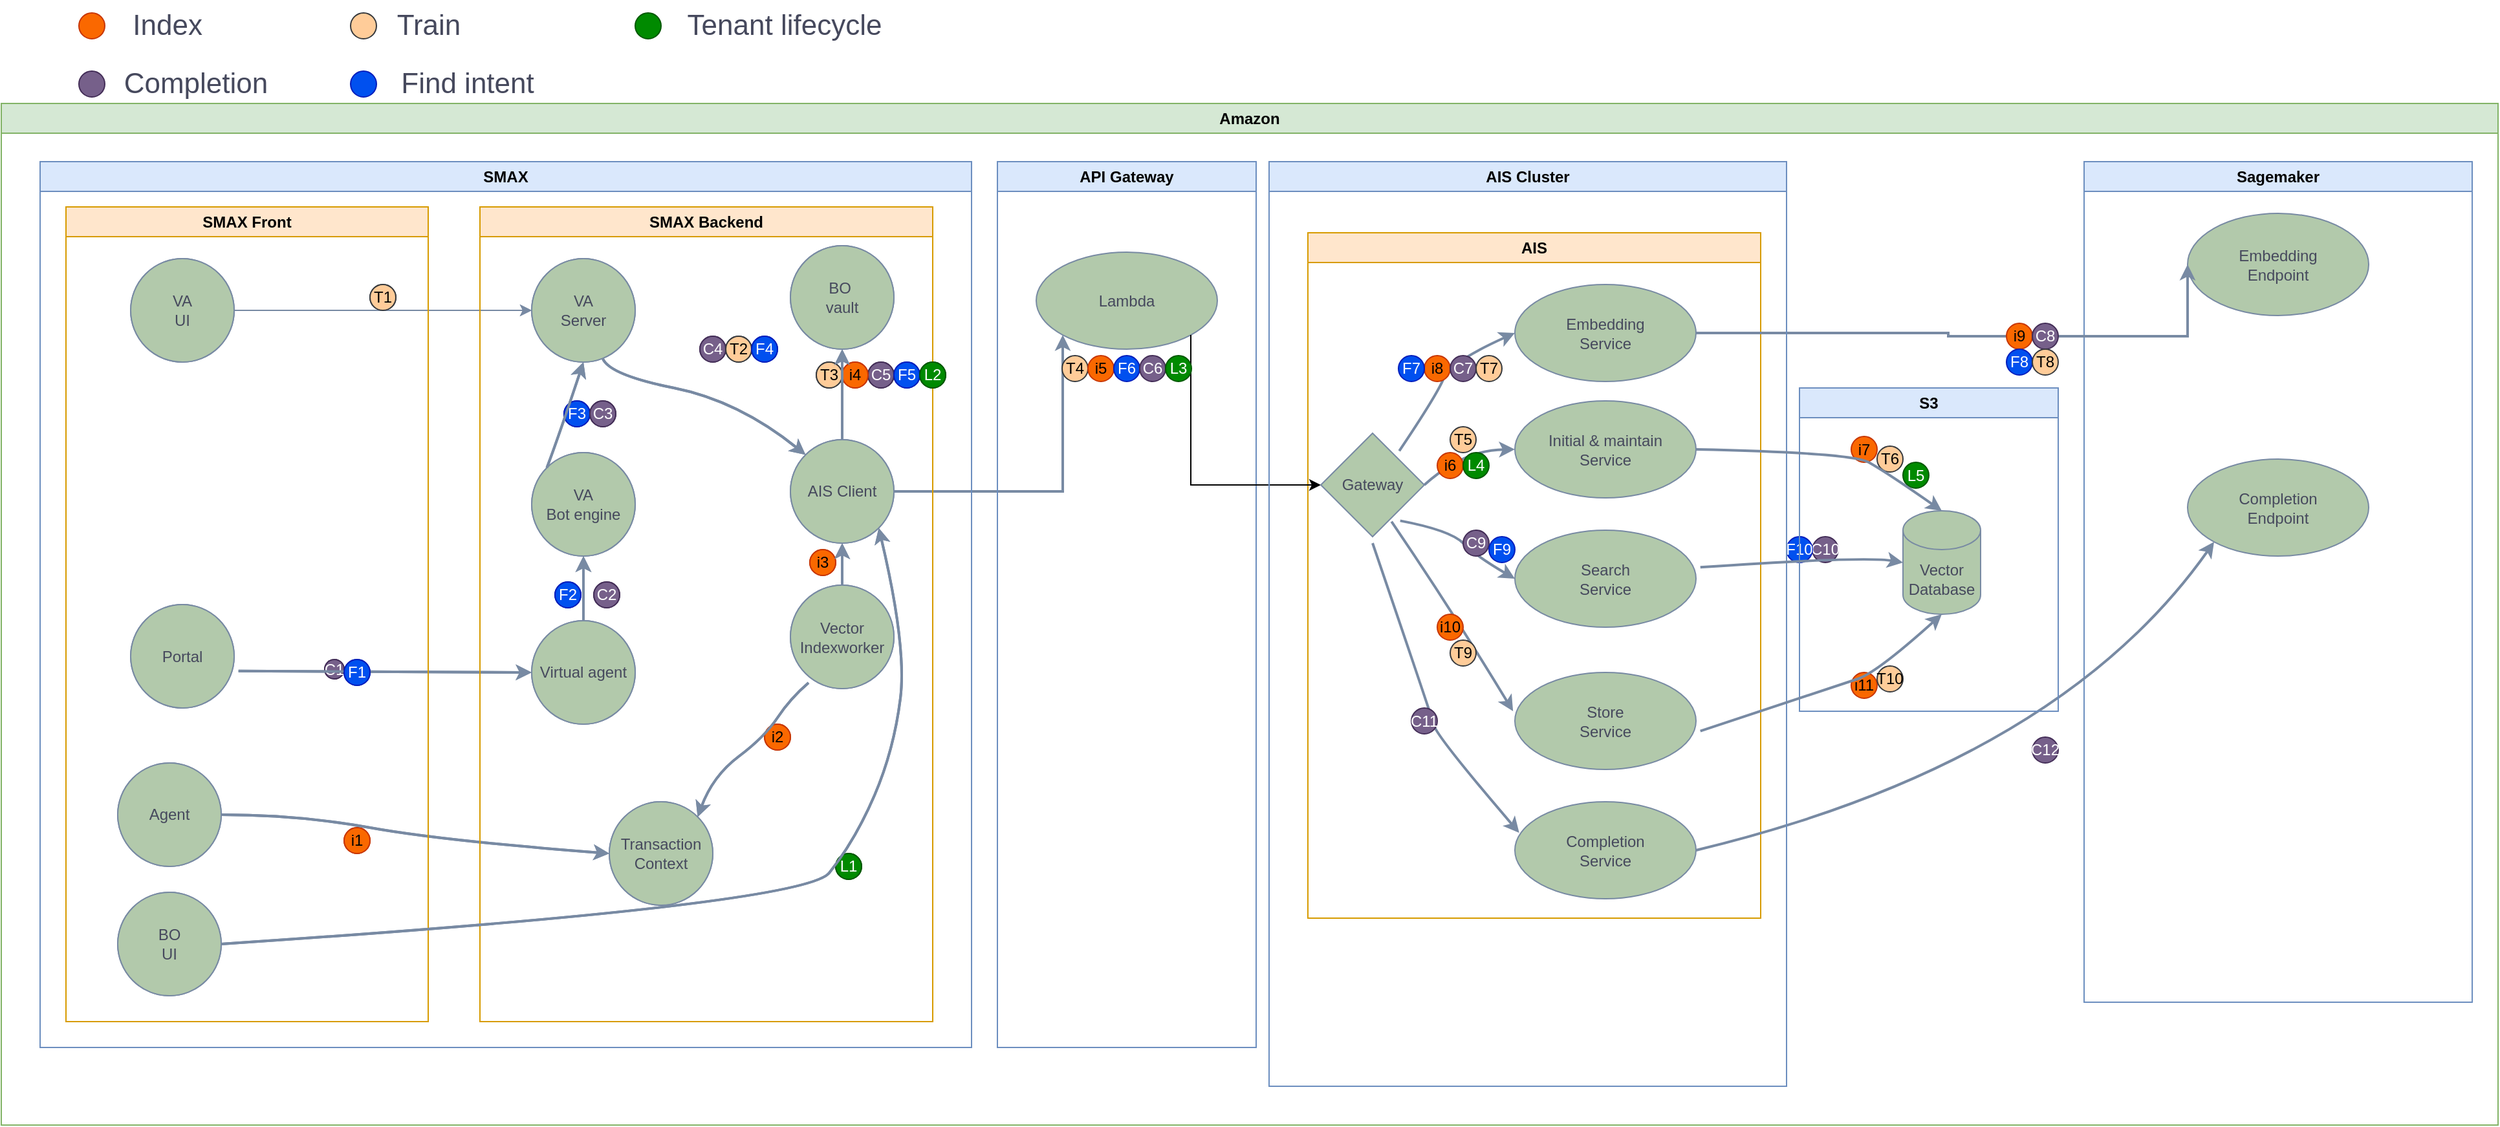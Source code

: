 <mxfile version="21.3.7" type="github">
  <diagram name="Page-1" id="TXENT2qwDDpO7z4WNbog">
    <mxGraphModel dx="2074" dy="1156" grid="1" gridSize="10" guides="1" tooltips="1" connect="1" arrows="1" fold="1" page="1" pageScale="1" pageWidth="850" pageHeight="1100" math="0" shadow="0">
      <root>
        <mxCell id="0" />
        <mxCell id="1" parent="0" />
        <mxCell id="C2ofrioWJH9qEL8GQ5yr-42" style="edgeStyle=orthogonalEdgeStyle;rounded=0;orthogonalLoop=1;jettySize=auto;html=1;exitX=1;exitY=0.5;exitDx=0;exitDy=0;strokeWidth=2;entryX=0;entryY=1;entryDx=0;entryDy=0;fillColor=#B2C9AB;strokeColor=#788AA3;labelBackgroundColor=none;fontColor=default;" parent="1" source="C2ofrioWJH9qEL8GQ5yr-20" target="4rHWwF1OL5Ue9DLAmv2L-2" edge="1">
          <mxGeometry relative="1" as="geometry">
            <mxPoint x="1000" y="430" as="targetPoint" />
          </mxGeometry>
        </mxCell>
        <mxCell id="C2ofrioWJH9qEL8GQ5yr-29" value="AIS" style="swimlane;whiteSpace=wrap;html=1;labelBackgroundColor=none;fillColor=#ffe6cc;strokeColor=#d79b00;" parent="1" vertex="1">
          <mxGeometry x="1040" y="200" width="350" height="530" as="geometry" />
        </mxCell>
        <mxCell id="C2ofrioWJH9qEL8GQ5yr-41" value="Vector&lt;br&gt;Database" style="shape=cylinder3;whiteSpace=wrap;html=1;boundedLbl=1;backgroundOutline=1;size=15;labelBackgroundColor=none;fillColor=#B2C9AB;strokeColor=#788AA3;fontColor=#46495D;" parent="C2ofrioWJH9qEL8GQ5yr-29" vertex="1">
          <mxGeometry x="460" y="215" width="60" height="80" as="geometry" />
        </mxCell>
        <mxCell id="C2ofrioWJH9qEL8GQ5yr-86" value="i7" style="ellipse;whiteSpace=wrap;html=1;aspect=fixed;fillColor=#fa6800;fontColor=#000000;strokeColor=#C73500;labelBackgroundColor=none;" parent="C2ofrioWJH9qEL8GQ5yr-29" vertex="1">
          <mxGeometry x="420" y="157.5" width="20" height="20" as="geometry" />
        </mxCell>
        <mxCell id="C2ofrioWJH9qEL8GQ5yr-85" value="C10" style="ellipse;whiteSpace=wrap;html=1;aspect=fixed;fillColor=#76608a;fontColor=#ffffff;strokeColor=#432D57;labelBackgroundColor=none;" parent="C2ofrioWJH9qEL8GQ5yr-29" vertex="1">
          <mxGeometry x="390" y="235" width="20" height="20" as="geometry" />
        </mxCell>
        <mxCell id="C2ofrioWJH9qEL8GQ5yr-84" value="i11" style="ellipse;whiteSpace=wrap;html=1;aspect=fixed;fillColor=#fa6800;fontColor=#000000;strokeColor=#C73500;labelBackgroundColor=none;" parent="C2ofrioWJH9qEL8GQ5yr-29" vertex="1">
          <mxGeometry x="420" y="340" width="20" height="20" as="geometry" />
        </mxCell>
        <mxCell id="C2ofrioWJH9qEL8GQ5yr-197" value="F10" style="ellipse;whiteSpace=wrap;html=1;aspect=fixed;labelBackgroundColor=none;fillColor=#0050ef;strokeColor=#001DBC;fontColor=#ffffff;" parent="C2ofrioWJH9qEL8GQ5yr-29" vertex="1">
          <mxGeometry x="370" y="235" width="20" height="20" as="geometry" />
        </mxCell>
        <mxCell id="C2ofrioWJH9qEL8GQ5yr-156" value="T6" style="ellipse;whiteSpace=wrap;html=1;aspect=fixed;labelBackgroundColor=none;fillColor=#ffcc99;strokeColor=#36393d;" parent="C2ofrioWJH9qEL8GQ5yr-29" vertex="1">
          <mxGeometry x="440" y="165" width="20" height="20" as="geometry" />
        </mxCell>
        <mxCell id="C2ofrioWJH9qEL8GQ5yr-202" value="T10" style="ellipse;whiteSpace=wrap;html=1;aspect=fixed;labelBackgroundColor=none;fillColor=#ffcc99;strokeColor=#36393d;" parent="C2ofrioWJH9qEL8GQ5yr-29" vertex="1">
          <mxGeometry x="440" y="335" width="20" height="20" as="geometry" />
        </mxCell>
        <mxCell id="C2ofrioWJH9qEL8GQ5yr-246" value="L5" style="ellipse;whiteSpace=wrap;html=1;aspect=fixed;labelBackgroundColor=none;fillColor=#008a00;strokeColor=#005700;fontColor=#ffffff;" parent="C2ofrioWJH9qEL8GQ5yr-29" vertex="1">
          <mxGeometry x="460" y="177.5" width="20" height="20" as="geometry" />
        </mxCell>
        <mxCell id="C2ofrioWJH9qEL8GQ5yr-30" value="SMAX" style="swimlane;whiteSpace=wrap;html=1;labelBackgroundColor=none;fillColor=#B2C9AB;strokeColor=#788AA3;fontColor=#46495D;" parent="1" vertex="1">
          <mxGeometry x="60" y="145" width="720" height="685" as="geometry" />
        </mxCell>
        <mxCell id="C2ofrioWJH9qEL8GQ5yr-113" value="i1" style="ellipse;whiteSpace=wrap;html=1;aspect=fixed;fillColor=#fa6800;fontColor=#000000;strokeColor=#C73500;labelBackgroundColor=none;" parent="C2ofrioWJH9qEL8GQ5yr-30" vertex="1">
          <mxGeometry x="235" y="515" width="20" height="20" as="geometry" />
        </mxCell>
        <mxCell id="C2ofrioWJH9qEL8GQ5yr-108" value="C1" style="ellipse;whiteSpace=wrap;html=1;aspect=fixed;fillColor=#76608a;fontColor=#ffffff;strokeColor=#432D57;labelBackgroundColor=none;" parent="C2ofrioWJH9qEL8GQ5yr-30" vertex="1">
          <mxGeometry x="220" y="385" width="15" height="15" as="geometry" />
        </mxCell>
        <mxCell id="C2ofrioWJH9qEL8GQ5yr-104" value="C4" style="ellipse;whiteSpace=wrap;html=1;aspect=fixed;labelBackgroundColor=none;fillColor=#76608a;strokeColor=#432D57;fontColor=#ffffff;" parent="C2ofrioWJH9qEL8GQ5yr-30" vertex="1">
          <mxGeometry x="510" y="135" width="20" height="20" as="geometry" />
        </mxCell>
        <mxCell id="C2ofrioWJH9qEL8GQ5yr-136" value="C2" style="ellipse;whiteSpace=wrap;html=1;aspect=fixed;labelBackgroundColor=none;fillColor=#76608a;strokeColor=#432D57;fontColor=#ffffff;" parent="C2ofrioWJH9qEL8GQ5yr-30" vertex="1">
          <mxGeometry x="428" y="325" width="20" height="20" as="geometry" />
        </mxCell>
        <mxCell id="C2ofrioWJH9qEL8GQ5yr-160" style="edgeStyle=orthogonalEdgeStyle;rounded=0;orthogonalLoop=1;jettySize=auto;html=1;exitX=1;exitY=0.5;exitDx=0;exitDy=0;entryX=0;entryY=0.5;entryDx=0;entryDy=0;strokeColor=#788AA3;fontColor=#46495D;fillColor=#B2C9AB;" parent="C2ofrioWJH9qEL8GQ5yr-30" source="C2ofrioWJH9qEL8GQ5yr-9" target="C2ofrioWJH9qEL8GQ5yr-146" edge="1">
          <mxGeometry relative="1" as="geometry" />
        </mxCell>
        <mxCell id="C2ofrioWJH9qEL8GQ5yr-159" value="T1" style="ellipse;whiteSpace=wrap;html=1;aspect=fixed;labelBackgroundColor=none;fillColor=#ffcc99;strokeColor=#36393d;" parent="C2ofrioWJH9qEL8GQ5yr-30" vertex="1">
          <mxGeometry x="255" y="95" width="20" height="20" as="geometry" />
        </mxCell>
        <mxCell id="C2ofrioWJH9qEL8GQ5yr-158" value="T2" style="ellipse;whiteSpace=wrap;html=1;aspect=fixed;labelBackgroundColor=none;fillColor=#ffcc99;strokeColor=#36393d;" parent="C2ofrioWJH9qEL8GQ5yr-30" vertex="1">
          <mxGeometry x="530" y="135" width="20" height="20" as="geometry" />
        </mxCell>
        <mxCell id="C2ofrioWJH9qEL8GQ5yr-131" value="" style="curved=1;endArrow=classic;html=1;rounded=0;strokeColor=#788AA3;fontColor=#46495D;fillColor=#B2C9AB;exitX=1.042;exitY=0.642;exitDx=0;exitDy=0;exitPerimeter=0;entryX=0;entryY=0.5;entryDx=0;entryDy=0;strokeWidth=2;" parent="C2ofrioWJH9qEL8GQ5yr-30" source="C2ofrioWJH9qEL8GQ5yr-129" target="C2ofrioWJH9qEL8GQ5yr-8" edge="1">
          <mxGeometry width="50" height="50" relative="1" as="geometry">
            <mxPoint x="30" y="445" as="sourcePoint" />
            <mxPoint x="80" y="395" as="targetPoint" />
            <Array as="points" />
          </mxGeometry>
        </mxCell>
        <mxCell id="C2ofrioWJH9qEL8GQ5yr-182" value="F1" style="ellipse;whiteSpace=wrap;html=1;aspect=fixed;labelBackgroundColor=none;fillColor=#0050ef;strokeColor=#001DBC;fontColor=#ffffff;" parent="C2ofrioWJH9qEL8GQ5yr-30" vertex="1">
          <mxGeometry x="235" y="385" width="20" height="20" as="geometry" />
        </mxCell>
        <mxCell id="C2ofrioWJH9qEL8GQ5yr-183" value="F2" style="ellipse;whiteSpace=wrap;html=1;aspect=fixed;labelBackgroundColor=none;fillColor=#0050ef;strokeColor=#001DBC;fontColor=#ffffff;" parent="C2ofrioWJH9qEL8GQ5yr-30" vertex="1">
          <mxGeometry x="398" y="325" width="20" height="20" as="geometry" />
        </mxCell>
        <mxCell id="C2ofrioWJH9qEL8GQ5yr-190" value="F4" style="ellipse;whiteSpace=wrap;html=1;aspect=fixed;labelBackgroundColor=none;fillColor=#0050ef;strokeColor=#001DBC;fontColor=#ffffff;" parent="C2ofrioWJH9qEL8GQ5yr-30" vertex="1">
          <mxGeometry x="550" y="135" width="20" height="20" as="geometry" />
        </mxCell>
        <mxCell id="C2ofrioWJH9qEL8GQ5yr-21" value="Transaction&lt;br&gt;Context" style="ellipse;whiteSpace=wrap;html=1;aspect=fixed;labelBackgroundColor=none;fillColor=#B2C9AB;strokeColor=#788AA3;fontColor=#46495D;" parent="C2ofrioWJH9qEL8GQ5yr-30" vertex="1">
          <mxGeometry x="440" y="495" width="80" height="80" as="geometry" />
        </mxCell>
        <mxCell id="C2ofrioWJH9qEL8GQ5yr-23" value="" style="curved=1;endArrow=classic;html=1;rounded=0;exitX=1;exitY=0.5;exitDx=0;exitDy=0;entryX=0;entryY=0.5;entryDx=0;entryDy=0;strokeWidth=2;fillColor=#B2C9AB;strokeColor=#788AA3;labelBackgroundColor=none;fontColor=default;" parent="C2ofrioWJH9qEL8GQ5yr-30" source="C2ofrioWJH9qEL8GQ5yr-6" target="C2ofrioWJH9qEL8GQ5yr-21" edge="1">
          <mxGeometry width="50" height="50" relative="1" as="geometry">
            <mxPoint x="140" y="260" as="sourcePoint" />
            <mxPoint x="190" y="210" as="targetPoint" />
            <Array as="points">
              <mxPoint x="200" y="505" />
              <mxPoint x="310" y="525" />
            </Array>
          </mxGeometry>
        </mxCell>
        <mxCell id="C2ofrioWJH9qEL8GQ5yr-27" value="SMAX Backend" style="swimlane;whiteSpace=wrap;html=1;labelBackgroundColor=none;fillColor=#ffe6cc;strokeColor=#d79b00;" parent="C2ofrioWJH9qEL8GQ5yr-30" vertex="1">
          <mxGeometry x="340" y="35" width="350" height="630" as="geometry" />
        </mxCell>
        <mxCell id="C2ofrioWJH9qEL8GQ5yr-106" value="i2" style="ellipse;whiteSpace=wrap;html=1;aspect=fixed;fillColor=#fa6800;fontColor=#000000;strokeColor=#C73500;labelBackgroundColor=none;" parent="C2ofrioWJH9qEL8GQ5yr-27" vertex="1">
          <mxGeometry x="220" y="400" width="20" height="20" as="geometry" />
        </mxCell>
        <mxCell id="C2ofrioWJH9qEL8GQ5yr-189" value="F3" style="ellipse;whiteSpace=wrap;html=1;aspect=fixed;labelBackgroundColor=none;fillColor=#0050ef;strokeColor=#001DBC;fontColor=#ffffff;" parent="C2ofrioWJH9qEL8GQ5yr-27" vertex="1">
          <mxGeometry x="65" y="150" width="20" height="20" as="geometry" />
        </mxCell>
        <mxCell id="C2ofrioWJH9qEL8GQ5yr-141" value="C3" style="ellipse;whiteSpace=wrap;html=1;aspect=fixed;labelBackgroundColor=none;fillColor=#76608a;strokeColor=#432D57;fontColor=#ffffff;" parent="C2ofrioWJH9qEL8GQ5yr-27" vertex="1">
          <mxGeometry x="85" y="150" width="20" height="20" as="geometry" />
        </mxCell>
        <mxCell id="C2ofrioWJH9qEL8GQ5yr-17" value="VA&lt;br&gt;Bot engine" style="ellipse;whiteSpace=wrap;html=1;aspect=fixed;labelBackgroundColor=none;fillColor=#B2C9AB;strokeColor=#788AA3;fontColor=#46495D;" parent="C2ofrioWJH9qEL8GQ5yr-27" vertex="1">
          <mxGeometry x="40" y="190" width="80" height="80" as="geometry" />
        </mxCell>
        <mxCell id="C2ofrioWJH9qEL8GQ5yr-8" value="Virtual agent" style="ellipse;whiteSpace=wrap;html=1;aspect=fixed;labelBackgroundColor=none;fillColor=#B2C9AB;strokeColor=#788AA3;fontColor=#46495D;" parent="C2ofrioWJH9qEL8GQ5yr-27" vertex="1">
          <mxGeometry x="40" y="320" width="80" height="80" as="geometry" />
        </mxCell>
        <mxCell id="C2ofrioWJH9qEL8GQ5yr-166" value="" style="curved=1;endArrow=classic;html=1;rounded=0;strokeColor=#788AA3;fontColor=#46495D;fillColor=#B2C9AB;exitX=0.5;exitY=0;exitDx=0;exitDy=0;entryX=0.5;entryY=1;entryDx=0;entryDy=0;strokeWidth=2;" parent="C2ofrioWJH9qEL8GQ5yr-27" source="C2ofrioWJH9qEL8GQ5yr-8" target="C2ofrioWJH9qEL8GQ5yr-17" edge="1">
          <mxGeometry width="50" height="50" relative="1" as="geometry">
            <mxPoint x="150" y="510" as="sourcePoint" />
            <mxPoint x="200" y="460" as="targetPoint" />
            <Array as="points" />
          </mxGeometry>
        </mxCell>
        <mxCell id="C2ofrioWJH9qEL8GQ5yr-146" value="VA&lt;br&gt;Server" style="ellipse;whiteSpace=wrap;html=1;aspect=fixed;labelBackgroundColor=none;fillColor=#B2C9AB;strokeColor=#788AA3;fontColor=#46495D;" parent="C2ofrioWJH9qEL8GQ5yr-27" vertex="1">
          <mxGeometry x="40" y="40" width="80" height="80" as="geometry" />
        </mxCell>
        <mxCell id="C2ofrioWJH9qEL8GQ5yr-149" value="" style="curved=1;endArrow=classic;html=1;rounded=0;strokeColor=#788AA3;fontColor=#46495D;fillColor=#B2C9AB;exitX=0;exitY=0;exitDx=0;exitDy=0;entryX=0.5;entryY=1;entryDx=0;entryDy=0;strokeWidth=2;" parent="C2ofrioWJH9qEL8GQ5yr-27" source="C2ofrioWJH9qEL8GQ5yr-17" target="C2ofrioWJH9qEL8GQ5yr-146" edge="1">
          <mxGeometry width="50" height="50" relative="1" as="geometry">
            <mxPoint x="-140" y="310" as="sourcePoint" />
            <mxPoint x="-90" y="260" as="targetPoint" />
            <Array as="points">
              <mxPoint x="60" y="180" />
            </Array>
          </mxGeometry>
        </mxCell>
        <mxCell id="C2ofrioWJH9qEL8GQ5yr-132" value="" style="curved=1;endArrow=classic;html=1;rounded=0;strokeColor=#788AA3;fontColor=#46495D;fillColor=#B2C9AB;entryX=0;entryY=0;entryDx=0;entryDy=0;strokeWidth=2;" parent="C2ofrioWJH9qEL8GQ5yr-27" source="C2ofrioWJH9qEL8GQ5yr-146" target="C2ofrioWJH9qEL8GQ5yr-20" edge="1">
          <mxGeometry width="50" height="50" relative="1" as="geometry">
            <mxPoint x="60" y="360" as="sourcePoint" />
            <mxPoint x="110" y="310" as="targetPoint" />
            <Array as="points">
              <mxPoint x="100" y="130" />
              <mxPoint x="200" y="150" />
            </Array>
          </mxGeometry>
        </mxCell>
        <mxCell id="C2ofrioWJH9qEL8GQ5yr-137" value="C5" style="ellipse;whiteSpace=wrap;html=1;aspect=fixed;labelBackgroundColor=none;fillColor=#76608a;strokeColor=#432D57;fontColor=#ffffff;" parent="C2ofrioWJH9qEL8GQ5yr-27" vertex="1">
          <mxGeometry x="300" y="120" width="20" height="20" as="geometry" />
        </mxCell>
        <mxCell id="C2ofrioWJH9qEL8GQ5yr-150" value="BO&amp;nbsp;&lt;br&gt;vault" style="ellipse;whiteSpace=wrap;html=1;aspect=fixed;labelBackgroundColor=none;fillColor=#B2C9AB;strokeColor=#788AA3;fontColor=#46495D;" parent="C2ofrioWJH9qEL8GQ5yr-27" vertex="1">
          <mxGeometry x="240" y="30" width="80" height="80" as="geometry" />
        </mxCell>
        <mxCell id="C2ofrioWJH9qEL8GQ5yr-152" value="i4" style="ellipse;whiteSpace=wrap;html=1;aspect=fixed;fillColor=#fa6800;fontColor=#000000;strokeColor=#C73500;labelBackgroundColor=none;" parent="C2ofrioWJH9qEL8GQ5yr-27" vertex="1">
          <mxGeometry x="280" y="120" width="20" height="20" as="geometry" />
        </mxCell>
        <mxCell id="C2ofrioWJH9qEL8GQ5yr-139" value="T3" style="ellipse;whiteSpace=wrap;html=1;aspect=fixed;labelBackgroundColor=none;fillColor=#ffcc99;strokeColor=#36393d;" parent="C2ofrioWJH9qEL8GQ5yr-27" vertex="1">
          <mxGeometry x="260" y="120" width="20" height="20" as="geometry" />
        </mxCell>
        <mxCell id="C2ofrioWJH9qEL8GQ5yr-191" value="F5" style="ellipse;whiteSpace=wrap;html=1;aspect=fixed;labelBackgroundColor=none;fillColor=#0050ef;strokeColor=#001DBC;fontColor=#ffffff;" parent="C2ofrioWJH9qEL8GQ5yr-27" vertex="1">
          <mxGeometry x="320" y="120" width="20" height="20" as="geometry" />
        </mxCell>
        <mxCell id="C2ofrioWJH9qEL8GQ5yr-109" value="i3" style="ellipse;whiteSpace=wrap;html=1;aspect=fixed;fillColor=#fa6800;fontColor=#000000;strokeColor=#C73500;labelBackgroundColor=none;" parent="C2ofrioWJH9qEL8GQ5yr-27" vertex="1">
          <mxGeometry x="255" y="265" width="20" height="20" as="geometry" />
        </mxCell>
        <mxCell id="C2ofrioWJH9qEL8GQ5yr-248" value="L1" style="ellipse;whiteSpace=wrap;html=1;aspect=fixed;labelBackgroundColor=none;fillColor=#008a00;strokeColor=#005700;fontColor=#ffffff;" parent="C2ofrioWJH9qEL8GQ5yr-27" vertex="1">
          <mxGeometry x="275" y="500" width="20" height="20" as="geometry" />
        </mxCell>
        <mxCell id="C2ofrioWJH9qEL8GQ5yr-247" value="L2" style="ellipse;whiteSpace=wrap;html=1;aspect=fixed;labelBackgroundColor=none;fillColor=#008a00;strokeColor=#005700;fontColor=#ffffff;" parent="C2ofrioWJH9qEL8GQ5yr-27" vertex="1">
          <mxGeometry x="340" y="120" width="20" height="20" as="geometry" />
        </mxCell>
        <mxCell id="C2ofrioWJH9qEL8GQ5yr-20" value="AIS Client" style="ellipse;whiteSpace=wrap;html=1;aspect=fixed;labelBackgroundColor=none;fillColor=#B2C9AB;strokeColor=#788AA3;fontColor=#46495D;" parent="C2ofrioWJH9qEL8GQ5yr-27" vertex="1">
          <mxGeometry x="240" y="180" width="80" height="80" as="geometry" />
        </mxCell>
        <mxCell id="C2ofrioWJH9qEL8GQ5yr-24" value="Vector&lt;br&gt;Indexworker" style="ellipse;whiteSpace=wrap;html=1;aspect=fixed;labelBackgroundColor=none;fillColor=#B2C9AB;strokeColor=#788AA3;fontColor=#46495D;" parent="C2ofrioWJH9qEL8GQ5yr-27" vertex="1">
          <mxGeometry x="240" y="292.5" width="80" height="80" as="geometry" />
        </mxCell>
        <mxCell id="C2ofrioWJH9qEL8GQ5yr-26" style="edgeStyle=orthogonalEdgeStyle;rounded=0;orthogonalLoop=1;jettySize=auto;html=1;exitX=0.5;exitY=0;exitDx=0;exitDy=0;entryX=0.5;entryY=1;entryDx=0;entryDy=0;fillColor=#B2C9AB;strokeColor=#788AA3;strokeWidth=2;labelBackgroundColor=none;fontColor=default;" parent="C2ofrioWJH9qEL8GQ5yr-27" source="C2ofrioWJH9qEL8GQ5yr-24" target="C2ofrioWJH9qEL8GQ5yr-20" edge="1">
          <mxGeometry relative="1" as="geometry" />
        </mxCell>
        <mxCell id="C2ofrioWJH9qEL8GQ5yr-151" style="edgeStyle=orthogonalEdgeStyle;rounded=0;orthogonalLoop=1;jettySize=auto;html=1;exitX=0.5;exitY=0;exitDx=0;exitDy=0;entryX=0.5;entryY=1;entryDx=0;entryDy=0;strokeColor=#788AA3;fontColor=#46495D;fillColor=#B2C9AB;strokeWidth=2;" parent="C2ofrioWJH9qEL8GQ5yr-27" source="C2ofrioWJH9qEL8GQ5yr-20" target="C2ofrioWJH9qEL8GQ5yr-150" edge="1">
          <mxGeometry relative="1" as="geometry" />
        </mxCell>
        <mxCell id="C2ofrioWJH9qEL8GQ5yr-28" value="SMAX Front" style="swimlane;whiteSpace=wrap;html=1;labelBackgroundColor=none;fillColor=#ffe6cc;strokeColor=#d79b00;" parent="C2ofrioWJH9qEL8GQ5yr-30" vertex="1">
          <mxGeometry x="20" y="35" width="280" height="630" as="geometry" />
        </mxCell>
        <mxCell id="C2ofrioWJH9qEL8GQ5yr-9" value="VA&lt;br&gt;UI" style="ellipse;whiteSpace=wrap;html=1;aspect=fixed;labelBackgroundColor=none;fillColor=#B2C9AB;strokeColor=#788AA3;fontColor=#46495D;" parent="C2ofrioWJH9qEL8GQ5yr-28" vertex="1">
          <mxGeometry x="50" y="40" width="80" height="80" as="geometry" />
        </mxCell>
        <mxCell id="C2ofrioWJH9qEL8GQ5yr-129" value="Portal" style="ellipse;whiteSpace=wrap;html=1;aspect=fixed;labelBackgroundColor=none;fillColor=#B2C9AB;strokeColor=#788AA3;fontColor=#46495D;" parent="C2ofrioWJH9qEL8GQ5yr-28" vertex="1">
          <mxGeometry x="50" y="307.5" width="80" height="80" as="geometry" />
        </mxCell>
        <mxCell id="C2ofrioWJH9qEL8GQ5yr-6" value="Agent" style="ellipse;whiteSpace=wrap;html=1;aspect=fixed;labelBackgroundColor=none;fillColor=#B2C9AB;strokeColor=#788AA3;fontColor=#46495D;" parent="C2ofrioWJH9qEL8GQ5yr-28" vertex="1">
          <mxGeometry x="40" y="430" width="80" height="80" as="geometry" />
        </mxCell>
        <mxCell id="C2ofrioWJH9qEL8GQ5yr-240" value="BO&lt;br&gt;UI" style="ellipse;whiteSpace=wrap;html=1;aspect=fixed;labelBackgroundColor=none;fillColor=#B2C9AB;strokeColor=#788AA3;fontColor=#46495D;" parent="C2ofrioWJH9qEL8GQ5yr-28" vertex="1">
          <mxGeometry x="40" y="530" width="80" height="80" as="geometry" />
        </mxCell>
        <mxCell id="C2ofrioWJH9qEL8GQ5yr-241" value="" style="curved=1;endArrow=classic;html=1;rounded=0;strokeColor=#788AA3;fontColor=#46495D;fillColor=#B2C9AB;exitX=1;exitY=0.5;exitDx=0;exitDy=0;entryX=1;entryY=1;entryDx=0;entryDy=0;strokeWidth=2;" parent="C2ofrioWJH9qEL8GQ5yr-30" source="C2ofrioWJH9qEL8GQ5yr-240" target="C2ofrioWJH9qEL8GQ5yr-20" edge="1">
          <mxGeometry width="50" height="50" relative="1" as="geometry">
            <mxPoint x="580" y="605" as="sourcePoint" />
            <mxPoint x="630" y="555" as="targetPoint" />
            <Array as="points">
              <mxPoint x="590" y="575" />
              <mxPoint x="630" y="525" />
              <mxPoint x="660" y="455" />
              <mxPoint x="670" y="375" />
            </Array>
          </mxGeometry>
        </mxCell>
        <mxCell id="C2ofrioWJH9qEL8GQ5yr-22" value="" style="curved=1;endArrow=classic;html=1;rounded=0;exitX=0.175;exitY=0.944;exitDx=0;exitDy=0;fillColor=#B2C9AB;strokeColor=#788AA3;strokeWidth=2;labelBackgroundColor=none;fontColor=default;exitPerimeter=0;entryX=1;entryY=0;entryDx=0;entryDy=0;" parent="C2ofrioWJH9qEL8GQ5yr-30" source="C2ofrioWJH9qEL8GQ5yr-24" target="C2ofrioWJH9qEL8GQ5yr-21" edge="1">
          <mxGeometry width="50" height="50" relative="1" as="geometry">
            <mxPoint x="420" y="400" as="sourcePoint" />
            <mxPoint x="460" y="525" as="targetPoint" />
            <Array as="points">
              <mxPoint x="580" y="415" />
              <mxPoint x="560" y="445" />
              <mxPoint x="520" y="475" />
            </Array>
          </mxGeometry>
        </mxCell>
        <mxCell id="C2ofrioWJH9qEL8GQ5yr-55" value="Sagemaker" style="swimlane;whiteSpace=wrap;html=1;labelBackgroundColor=none;fillColor=#dae8fc;strokeColor=#6c8ebf;" parent="1" vertex="1">
          <mxGeometry x="1640" y="145" width="300" height="650" as="geometry" />
        </mxCell>
        <mxCell id="C2ofrioWJH9qEL8GQ5yr-56" value="Embedding&lt;br&gt;Endpoint" style="ellipse;whiteSpace=wrap;html=1;labelBackgroundColor=none;fillColor=#B2C9AB;strokeColor=#788AA3;fontColor=#46495D;" parent="C2ofrioWJH9qEL8GQ5yr-55" vertex="1">
          <mxGeometry x="80" y="40" width="140" height="79" as="geometry" />
        </mxCell>
        <mxCell id="C2ofrioWJH9qEL8GQ5yr-58" value="Completion&lt;br&gt;Endpoint" style="ellipse;whiteSpace=wrap;html=1;labelBackgroundColor=none;fillColor=#B2C9AB;strokeColor=#788AA3;fontColor=#46495D;" parent="C2ofrioWJH9qEL8GQ5yr-55" vertex="1">
          <mxGeometry x="80" y="230" width="140" height="75" as="geometry" />
        </mxCell>
        <mxCell id="C2ofrioWJH9qEL8GQ5yr-72" style="edgeStyle=orthogonalEdgeStyle;rounded=0;orthogonalLoop=1;jettySize=auto;html=1;exitX=1;exitY=0.5;exitDx=0;exitDy=0;entryX=0;entryY=0.5;entryDx=0;entryDy=0;fillColor=#B2C9AB;strokeColor=#788AA3;strokeWidth=2;labelBackgroundColor=none;fontColor=default;" parent="1" source="C2ofrioWJH9qEL8GQ5yr-32" target="C2ofrioWJH9qEL8GQ5yr-56" edge="1">
          <mxGeometry relative="1" as="geometry">
            <Array as="points">
              <mxPoint x="1535" y="278" />
              <mxPoint x="1535" y="280" />
              <mxPoint x="1720" y="280" />
            </Array>
          </mxGeometry>
        </mxCell>
        <mxCell id="C2ofrioWJH9qEL8GQ5yr-74" value="" style="curved=1;endArrow=classic;html=1;rounded=0;exitX=1;exitY=0.5;exitDx=0;exitDy=0;entryX=0;entryY=1;entryDx=0;entryDy=0;strokeWidth=2;fillColor=#B2C9AB;strokeColor=#788AA3;labelBackgroundColor=none;fontColor=default;" parent="1" source="C2ofrioWJH9qEL8GQ5yr-40" target="C2ofrioWJH9qEL8GQ5yr-58" edge="1">
          <mxGeometry width="50" height="50" relative="1" as="geometry">
            <mxPoint x="1570" y="640" as="sourcePoint" />
            <mxPoint x="1620" y="590" as="targetPoint" />
            <Array as="points">
              <mxPoint x="1620" y="610" />
            </Array>
          </mxGeometry>
        </mxCell>
        <mxCell id="C2ofrioWJH9qEL8GQ5yr-83" value="C12" style="ellipse;whiteSpace=wrap;html=1;aspect=fixed;fillColor=#76608a;fontColor=#ffffff;strokeColor=#432D57;labelBackgroundColor=none;" parent="1" vertex="1">
          <mxGeometry x="1600" y="590" width="20" height="20" as="geometry" />
        </mxCell>
        <mxCell id="C2ofrioWJH9qEL8GQ5yr-105" value="i9" style="ellipse;whiteSpace=wrap;html=1;aspect=fixed;fillColor=#fa6800;fontColor=#000000;strokeColor=#C73500;labelBackgroundColor=none;" parent="1" vertex="1">
          <mxGeometry x="1580" y="270" width="20" height="20" as="geometry" />
        </mxCell>
        <mxCell id="C2ofrioWJH9qEL8GQ5yr-110" value="" style="ellipse;whiteSpace=wrap;html=1;aspect=fixed;fillColor=#76608a;fontColor=#ffffff;strokeColor=#432D57;labelBackgroundColor=none;" parent="1" vertex="1">
          <mxGeometry x="90" y="75" width="20" height="20" as="geometry" />
        </mxCell>
        <mxCell id="C2ofrioWJH9qEL8GQ5yr-125" value="" style="ellipse;whiteSpace=wrap;html=1;aspect=fixed;fillColor=#fa6800;fontColor=#000000;strokeColor=#C73500;labelBackgroundColor=none;" parent="1" vertex="1">
          <mxGeometry x="90" y="30" width="20" height="20" as="geometry" />
        </mxCell>
        <mxCell id="C2ofrioWJH9qEL8GQ5yr-126" value="&lt;font style=&quot;font-size: 22px;&quot;&gt;&amp;nbsp;Index&lt;/font&gt;" style="text;html=1;align=center;verticalAlign=middle;resizable=0;points=[];autosize=1;strokeColor=none;fillColor=none;fontColor=#46495D;strokeWidth=22;" parent="1" vertex="1">
          <mxGeometry x="115" y="20" width="80" height="40" as="geometry" />
        </mxCell>
        <mxCell id="C2ofrioWJH9qEL8GQ5yr-128" value="&lt;font style=&quot;font-size: 22px;&quot;&gt;Completion&lt;/font&gt;" style="text;html=1;align=center;verticalAlign=middle;resizable=0;points=[];autosize=1;strokeColor=none;fillColor=none;fontColor=#46495D;strokeWidth=22;" parent="1" vertex="1">
          <mxGeometry x="115" y="65" width="130" height="40" as="geometry" />
        </mxCell>
        <mxCell id="C2ofrioWJH9qEL8GQ5yr-142" value="" style="ellipse;whiteSpace=wrap;html=1;aspect=fixed;labelBackgroundColor=none;fillColor=#ffcc99;strokeColor=#36393d;" parent="1" vertex="1">
          <mxGeometry x="300" y="30" width="20" height="20" as="geometry" />
        </mxCell>
        <mxCell id="C2ofrioWJH9qEL8GQ5yr-143" value="C8" style="ellipse;whiteSpace=wrap;html=1;aspect=fixed;labelBackgroundColor=none;fillColor=#76608a;strokeColor=#432D57;fontColor=#ffffff;" parent="1" vertex="1">
          <mxGeometry x="1600" y="270" width="20" height="20" as="geometry" />
        </mxCell>
        <mxCell id="C2ofrioWJH9qEL8GQ5yr-145" value="&lt;font style=&quot;font-size: 22px;&quot;&gt;Train&lt;/font&gt;" style="text;html=1;align=center;verticalAlign=middle;resizable=0;points=[];autosize=1;strokeColor=none;fillColor=none;fontColor=#46495D;strokeWidth=22;" parent="1" vertex="1">
          <mxGeometry x="325" y="20" width="70" height="40" as="geometry" />
        </mxCell>
        <mxCell id="C2ofrioWJH9qEL8GQ5yr-180" value="" style="ellipse;whiteSpace=wrap;html=1;aspect=fixed;labelBackgroundColor=none;fillColor=#0050ef;strokeColor=#001DBC;fontColor=#ffffff;" parent="1" vertex="1">
          <mxGeometry x="300" y="75" width="20" height="20" as="geometry" />
        </mxCell>
        <mxCell id="C2ofrioWJH9qEL8GQ5yr-181" value="&lt;font style=&quot;font-size: 22px;&quot;&gt;Find intent&lt;/font&gt;" style="text;html=1;align=center;verticalAlign=middle;resizable=0;points=[];autosize=1;strokeColor=none;fillColor=none;fontColor=#46495D;strokeWidth=22;" parent="1" vertex="1">
          <mxGeometry x="325" y="65" width="130" height="40" as="geometry" />
        </mxCell>
        <mxCell id="C2ofrioWJH9qEL8GQ5yr-194" value="F8" style="ellipse;whiteSpace=wrap;html=1;aspect=fixed;labelBackgroundColor=none;fillColor=#0050ef;strokeColor=#001DBC;fontColor=#ffffff;" parent="1" vertex="1">
          <mxGeometry x="1580" y="290" width="20" height="20" as="geometry" />
        </mxCell>
        <mxCell id="C2ofrioWJH9qEL8GQ5yr-174" value="T8" style="ellipse;whiteSpace=wrap;html=1;aspect=fixed;labelBackgroundColor=none;fillColor=#ffcc99;strokeColor=#36393d;" parent="1" vertex="1">
          <mxGeometry x="1600" y="290" width="20" height="20" as="geometry" />
        </mxCell>
        <mxCell id="C2ofrioWJH9qEL8GQ5yr-242" value="" style="ellipse;whiteSpace=wrap;html=1;aspect=fixed;labelBackgroundColor=none;fillColor=#008a00;strokeColor=#005700;fontColor=#ffffff;" parent="1" vertex="1">
          <mxGeometry x="520" y="30" width="20" height="20" as="geometry" />
        </mxCell>
        <mxCell id="C2ofrioWJH9qEL8GQ5yr-244" value="&lt;font style=&quot;font-size: 22px;&quot;&gt;Tenant lifecycle&lt;/font&gt;" style="text;html=1;align=center;verticalAlign=middle;resizable=0;points=[];autosize=1;strokeColor=none;fillColor=none;fontColor=#46495D;strokeWidth=22;" parent="1" vertex="1">
          <mxGeometry x="550" y="20" width="170" height="40" as="geometry" />
        </mxCell>
        <mxCell id="4rHWwF1OL5Ue9DLAmv2L-1" value="API Gateway" style="swimlane;whiteSpace=wrap;html=1;fillColor=#dae8fc;strokeColor=#6c8ebf;" vertex="1" parent="1">
          <mxGeometry x="800" y="145" width="200" height="685" as="geometry" />
        </mxCell>
        <mxCell id="4rHWwF1OL5Ue9DLAmv2L-2" value="Lambda" style="ellipse;whiteSpace=wrap;html=1;labelBackgroundColor=none;fillColor=#B2C9AB;strokeColor=#788AA3;fontColor=#46495D;" vertex="1" parent="4rHWwF1OL5Ue9DLAmv2L-1">
          <mxGeometry x="30" y="70" width="140" height="75" as="geometry" />
        </mxCell>
        <mxCell id="4rHWwF1OL5Ue9DLAmv2L-8" value="SMAX" style="swimlane;whiteSpace=wrap;html=1;labelBackgroundColor=none;fillColor=#dae8fc;strokeColor=#6c8ebf;" vertex="1" parent="4rHWwF1OL5Ue9DLAmv2L-1">
          <mxGeometry x="-740" width="720" height="685" as="geometry" />
        </mxCell>
        <mxCell id="4rHWwF1OL5Ue9DLAmv2L-10" value="i1" style="ellipse;whiteSpace=wrap;html=1;aspect=fixed;fillColor=#fa6800;fontColor=#000000;strokeColor=#C73500;labelBackgroundColor=none;" vertex="1" parent="4rHWwF1OL5Ue9DLAmv2L-8">
          <mxGeometry x="235" y="515" width="20" height="20" as="geometry" />
        </mxCell>
        <mxCell id="4rHWwF1OL5Ue9DLAmv2L-11" value="C1" style="ellipse;whiteSpace=wrap;html=1;aspect=fixed;fillColor=#76608a;fontColor=#ffffff;strokeColor=#432D57;labelBackgroundColor=none;" vertex="1" parent="4rHWwF1OL5Ue9DLAmv2L-8">
          <mxGeometry x="220" y="385" width="15" height="15" as="geometry" />
        </mxCell>
        <mxCell id="4rHWwF1OL5Ue9DLAmv2L-12" value="C4" style="ellipse;whiteSpace=wrap;html=1;aspect=fixed;labelBackgroundColor=none;fillColor=#76608a;strokeColor=#432D57;fontColor=#ffffff;" vertex="1" parent="4rHWwF1OL5Ue9DLAmv2L-8">
          <mxGeometry x="510" y="135" width="20" height="20" as="geometry" />
        </mxCell>
        <mxCell id="4rHWwF1OL5Ue9DLAmv2L-13" value="C2" style="ellipse;whiteSpace=wrap;html=1;aspect=fixed;labelBackgroundColor=none;fillColor=#76608a;strokeColor=#432D57;fontColor=#ffffff;" vertex="1" parent="4rHWwF1OL5Ue9DLAmv2L-8">
          <mxGeometry x="428" y="325" width="20" height="20" as="geometry" />
        </mxCell>
        <mxCell id="4rHWwF1OL5Ue9DLAmv2L-14" style="edgeStyle=orthogonalEdgeStyle;rounded=0;orthogonalLoop=1;jettySize=auto;html=1;exitX=1;exitY=0.5;exitDx=0;exitDy=0;entryX=0;entryY=0.5;entryDx=0;entryDy=0;strokeColor=#788AA3;fontColor=#46495D;fillColor=#B2C9AB;" edge="1" parent="4rHWwF1OL5Ue9DLAmv2L-8" source="4rHWwF1OL5Ue9DLAmv2L-49" target="4rHWwF1OL5Ue9DLAmv2L-33">
          <mxGeometry relative="1" as="geometry" />
        </mxCell>
        <mxCell id="4rHWwF1OL5Ue9DLAmv2L-16" value="T1" style="ellipse;whiteSpace=wrap;html=1;aspect=fixed;labelBackgroundColor=none;fillColor=#ffcc99;strokeColor=#36393d;" vertex="1" parent="4rHWwF1OL5Ue9DLAmv2L-8">
          <mxGeometry x="255" y="95" width="20" height="20" as="geometry" />
        </mxCell>
        <mxCell id="4rHWwF1OL5Ue9DLAmv2L-17" value="T2" style="ellipse;whiteSpace=wrap;html=1;aspect=fixed;labelBackgroundColor=none;fillColor=#ffcc99;strokeColor=#36393d;" vertex="1" parent="4rHWwF1OL5Ue9DLAmv2L-8">
          <mxGeometry x="530" y="135" width="20" height="20" as="geometry" />
        </mxCell>
        <mxCell id="4rHWwF1OL5Ue9DLAmv2L-19" value="" style="curved=1;endArrow=classic;html=1;rounded=0;strokeColor=#788AA3;fontColor=#46495D;fillColor=#B2C9AB;exitX=1.042;exitY=0.642;exitDx=0;exitDy=0;exitPerimeter=0;entryX=0;entryY=0.5;entryDx=0;entryDy=0;strokeWidth=2;" edge="1" parent="4rHWwF1OL5Ue9DLAmv2L-8" source="4rHWwF1OL5Ue9DLAmv2L-50" target="4rHWwF1OL5Ue9DLAmv2L-31">
          <mxGeometry width="50" height="50" relative="1" as="geometry">
            <mxPoint x="30" y="445" as="sourcePoint" />
            <mxPoint x="80" y="395" as="targetPoint" />
            <Array as="points" />
          </mxGeometry>
        </mxCell>
        <mxCell id="4rHWwF1OL5Ue9DLAmv2L-20" value="F1" style="ellipse;whiteSpace=wrap;html=1;aspect=fixed;labelBackgroundColor=none;fillColor=#0050ef;strokeColor=#001DBC;fontColor=#ffffff;" vertex="1" parent="4rHWwF1OL5Ue9DLAmv2L-8">
          <mxGeometry x="235" y="385" width="20" height="20" as="geometry" />
        </mxCell>
        <mxCell id="4rHWwF1OL5Ue9DLAmv2L-21" value="F2" style="ellipse;whiteSpace=wrap;html=1;aspect=fixed;labelBackgroundColor=none;fillColor=#0050ef;strokeColor=#001DBC;fontColor=#ffffff;" vertex="1" parent="4rHWwF1OL5Ue9DLAmv2L-8">
          <mxGeometry x="398" y="325" width="20" height="20" as="geometry" />
        </mxCell>
        <mxCell id="4rHWwF1OL5Ue9DLAmv2L-22" value="F4" style="ellipse;whiteSpace=wrap;html=1;aspect=fixed;labelBackgroundColor=none;fillColor=#0050ef;strokeColor=#001DBC;fontColor=#ffffff;" vertex="1" parent="4rHWwF1OL5Ue9DLAmv2L-8">
          <mxGeometry x="550" y="135" width="20" height="20" as="geometry" />
        </mxCell>
        <mxCell id="4rHWwF1OL5Ue9DLAmv2L-24" value="Transaction&lt;br&gt;Context" style="ellipse;whiteSpace=wrap;html=1;aspect=fixed;labelBackgroundColor=none;fillColor=#B2C9AB;strokeColor=#788AA3;fontColor=#46495D;" vertex="1" parent="4rHWwF1OL5Ue9DLAmv2L-8">
          <mxGeometry x="440" y="495" width="80" height="80" as="geometry" />
        </mxCell>
        <mxCell id="4rHWwF1OL5Ue9DLAmv2L-25" value="" style="curved=1;endArrow=classic;html=1;rounded=0;exitX=1;exitY=0.5;exitDx=0;exitDy=0;entryX=0;entryY=0.5;entryDx=0;entryDy=0;strokeWidth=2;fillColor=#B2C9AB;strokeColor=#788AA3;labelBackgroundColor=none;fontColor=default;" edge="1" parent="4rHWwF1OL5Ue9DLAmv2L-8" source="4rHWwF1OL5Ue9DLAmv2L-51" target="4rHWwF1OL5Ue9DLAmv2L-24">
          <mxGeometry width="50" height="50" relative="1" as="geometry">
            <mxPoint x="140" y="260" as="sourcePoint" />
            <mxPoint x="190" y="210" as="targetPoint" />
            <Array as="points">
              <mxPoint x="200" y="505" />
              <mxPoint x="310" y="525" />
            </Array>
          </mxGeometry>
        </mxCell>
        <mxCell id="4rHWwF1OL5Ue9DLAmv2L-26" value="SMAX Backend" style="swimlane;whiteSpace=wrap;html=1;labelBackgroundColor=none;fillColor=#ffe6cc;strokeColor=#d79b00;" vertex="1" parent="4rHWwF1OL5Ue9DLAmv2L-8">
          <mxGeometry x="340" y="35" width="350" height="630" as="geometry" />
        </mxCell>
        <mxCell id="4rHWwF1OL5Ue9DLAmv2L-27" value="i2" style="ellipse;whiteSpace=wrap;html=1;aspect=fixed;fillColor=#fa6800;fontColor=#000000;strokeColor=#C73500;labelBackgroundColor=none;" vertex="1" parent="4rHWwF1OL5Ue9DLAmv2L-26">
          <mxGeometry x="220" y="400" width="20" height="20" as="geometry" />
        </mxCell>
        <mxCell id="4rHWwF1OL5Ue9DLAmv2L-28" value="F3" style="ellipse;whiteSpace=wrap;html=1;aspect=fixed;labelBackgroundColor=none;fillColor=#0050ef;strokeColor=#001DBC;fontColor=#ffffff;" vertex="1" parent="4rHWwF1OL5Ue9DLAmv2L-26">
          <mxGeometry x="65" y="150" width="20" height="20" as="geometry" />
        </mxCell>
        <mxCell id="4rHWwF1OL5Ue9DLAmv2L-29" value="C3" style="ellipse;whiteSpace=wrap;html=1;aspect=fixed;labelBackgroundColor=none;fillColor=#76608a;strokeColor=#432D57;fontColor=#ffffff;" vertex="1" parent="4rHWwF1OL5Ue9DLAmv2L-26">
          <mxGeometry x="85" y="150" width="20" height="20" as="geometry" />
        </mxCell>
        <mxCell id="4rHWwF1OL5Ue9DLAmv2L-30" value="VA&lt;br&gt;Bot engine" style="ellipse;whiteSpace=wrap;html=1;aspect=fixed;labelBackgroundColor=none;fillColor=#B2C9AB;strokeColor=#788AA3;fontColor=#46495D;" vertex="1" parent="4rHWwF1OL5Ue9DLAmv2L-26">
          <mxGeometry x="40" y="190" width="80" height="80" as="geometry" />
        </mxCell>
        <mxCell id="4rHWwF1OL5Ue9DLAmv2L-31" value="Virtual agent" style="ellipse;whiteSpace=wrap;html=1;aspect=fixed;labelBackgroundColor=none;fillColor=#B2C9AB;strokeColor=#788AA3;fontColor=#46495D;" vertex="1" parent="4rHWwF1OL5Ue9DLAmv2L-26">
          <mxGeometry x="40" y="320" width="80" height="80" as="geometry" />
        </mxCell>
        <mxCell id="4rHWwF1OL5Ue9DLAmv2L-32" value="" style="curved=1;endArrow=classic;html=1;rounded=0;strokeColor=#788AA3;fontColor=#46495D;fillColor=#B2C9AB;exitX=0.5;exitY=0;exitDx=0;exitDy=0;entryX=0.5;entryY=1;entryDx=0;entryDy=0;strokeWidth=2;" edge="1" parent="4rHWwF1OL5Ue9DLAmv2L-26" source="4rHWwF1OL5Ue9DLAmv2L-31" target="4rHWwF1OL5Ue9DLAmv2L-30">
          <mxGeometry width="50" height="50" relative="1" as="geometry">
            <mxPoint x="150" y="510" as="sourcePoint" />
            <mxPoint x="200" y="460" as="targetPoint" />
            <Array as="points" />
          </mxGeometry>
        </mxCell>
        <mxCell id="4rHWwF1OL5Ue9DLAmv2L-33" value="VA&lt;br&gt;Server" style="ellipse;whiteSpace=wrap;html=1;aspect=fixed;labelBackgroundColor=none;fillColor=#B2C9AB;strokeColor=#788AA3;fontColor=#46495D;" vertex="1" parent="4rHWwF1OL5Ue9DLAmv2L-26">
          <mxGeometry x="40" y="40" width="80" height="80" as="geometry" />
        </mxCell>
        <mxCell id="4rHWwF1OL5Ue9DLAmv2L-34" value="" style="curved=1;endArrow=classic;html=1;rounded=0;strokeColor=#788AA3;fontColor=#46495D;fillColor=#B2C9AB;exitX=0;exitY=0;exitDx=0;exitDy=0;entryX=0.5;entryY=1;entryDx=0;entryDy=0;strokeWidth=2;" edge="1" parent="4rHWwF1OL5Ue9DLAmv2L-26" source="4rHWwF1OL5Ue9DLAmv2L-30" target="4rHWwF1OL5Ue9DLAmv2L-33">
          <mxGeometry width="50" height="50" relative="1" as="geometry">
            <mxPoint x="-140" y="310" as="sourcePoint" />
            <mxPoint x="-90" y="260" as="targetPoint" />
            <Array as="points">
              <mxPoint x="60" y="180" />
            </Array>
          </mxGeometry>
        </mxCell>
        <mxCell id="4rHWwF1OL5Ue9DLAmv2L-35" value="" style="curved=1;endArrow=classic;html=1;rounded=0;strokeColor=#788AA3;fontColor=#46495D;fillColor=#B2C9AB;entryX=0;entryY=0;entryDx=0;entryDy=0;strokeWidth=2;" edge="1" parent="4rHWwF1OL5Ue9DLAmv2L-26" source="4rHWwF1OL5Ue9DLAmv2L-33" target="4rHWwF1OL5Ue9DLAmv2L-44">
          <mxGeometry width="50" height="50" relative="1" as="geometry">
            <mxPoint x="60" y="360" as="sourcePoint" />
            <mxPoint x="110" y="310" as="targetPoint" />
            <Array as="points">
              <mxPoint x="100" y="130" />
              <mxPoint x="200" y="150" />
            </Array>
          </mxGeometry>
        </mxCell>
        <mxCell id="4rHWwF1OL5Ue9DLAmv2L-36" value="C5" style="ellipse;whiteSpace=wrap;html=1;aspect=fixed;labelBackgroundColor=none;fillColor=#76608a;strokeColor=#432D57;fontColor=#ffffff;" vertex="1" parent="4rHWwF1OL5Ue9DLAmv2L-26">
          <mxGeometry x="300" y="120" width="20" height="20" as="geometry" />
        </mxCell>
        <mxCell id="4rHWwF1OL5Ue9DLAmv2L-37" value="BO&amp;nbsp;&lt;br&gt;vault" style="ellipse;whiteSpace=wrap;html=1;aspect=fixed;labelBackgroundColor=none;fillColor=#B2C9AB;strokeColor=#788AA3;fontColor=#46495D;" vertex="1" parent="4rHWwF1OL5Ue9DLAmv2L-26">
          <mxGeometry x="240" y="30" width="80" height="80" as="geometry" />
        </mxCell>
        <mxCell id="4rHWwF1OL5Ue9DLAmv2L-38" value="i4" style="ellipse;whiteSpace=wrap;html=1;aspect=fixed;fillColor=#fa6800;fontColor=#000000;strokeColor=#C73500;labelBackgroundColor=none;" vertex="1" parent="4rHWwF1OL5Ue9DLAmv2L-26">
          <mxGeometry x="280" y="120" width="20" height="20" as="geometry" />
        </mxCell>
        <mxCell id="4rHWwF1OL5Ue9DLAmv2L-39" value="T3" style="ellipse;whiteSpace=wrap;html=1;aspect=fixed;labelBackgroundColor=none;fillColor=#ffcc99;strokeColor=#36393d;" vertex="1" parent="4rHWwF1OL5Ue9DLAmv2L-26">
          <mxGeometry x="260" y="120" width="20" height="20" as="geometry" />
        </mxCell>
        <mxCell id="4rHWwF1OL5Ue9DLAmv2L-40" value="F5" style="ellipse;whiteSpace=wrap;html=1;aspect=fixed;labelBackgroundColor=none;fillColor=#0050ef;strokeColor=#001DBC;fontColor=#ffffff;" vertex="1" parent="4rHWwF1OL5Ue9DLAmv2L-26">
          <mxGeometry x="320" y="120" width="20" height="20" as="geometry" />
        </mxCell>
        <mxCell id="4rHWwF1OL5Ue9DLAmv2L-41" value="i3" style="ellipse;whiteSpace=wrap;html=1;aspect=fixed;fillColor=#fa6800;fontColor=#000000;strokeColor=#C73500;labelBackgroundColor=none;" vertex="1" parent="4rHWwF1OL5Ue9DLAmv2L-26">
          <mxGeometry x="255" y="265" width="20" height="20" as="geometry" />
        </mxCell>
        <mxCell id="4rHWwF1OL5Ue9DLAmv2L-42" value="L1" style="ellipse;whiteSpace=wrap;html=1;aspect=fixed;labelBackgroundColor=none;fillColor=#008a00;strokeColor=#005700;fontColor=#ffffff;" vertex="1" parent="4rHWwF1OL5Ue9DLAmv2L-26">
          <mxGeometry x="275" y="500" width="20" height="20" as="geometry" />
        </mxCell>
        <mxCell id="4rHWwF1OL5Ue9DLAmv2L-43" value="L2" style="ellipse;whiteSpace=wrap;html=1;aspect=fixed;labelBackgroundColor=none;fillColor=#008a00;strokeColor=#005700;fontColor=#ffffff;" vertex="1" parent="4rHWwF1OL5Ue9DLAmv2L-26">
          <mxGeometry x="340" y="120" width="20" height="20" as="geometry" />
        </mxCell>
        <mxCell id="4rHWwF1OL5Ue9DLAmv2L-44" value="AIS Client" style="ellipse;whiteSpace=wrap;html=1;aspect=fixed;labelBackgroundColor=none;fillColor=#B2C9AB;strokeColor=#788AA3;fontColor=#46495D;" vertex="1" parent="4rHWwF1OL5Ue9DLAmv2L-26">
          <mxGeometry x="240" y="180" width="80" height="80" as="geometry" />
        </mxCell>
        <mxCell id="4rHWwF1OL5Ue9DLAmv2L-45" value="Vector&lt;br&gt;Indexworker" style="ellipse;whiteSpace=wrap;html=1;aspect=fixed;labelBackgroundColor=none;fillColor=#B2C9AB;strokeColor=#788AA3;fontColor=#46495D;" vertex="1" parent="4rHWwF1OL5Ue9DLAmv2L-26">
          <mxGeometry x="240" y="292.5" width="80" height="80" as="geometry" />
        </mxCell>
        <mxCell id="4rHWwF1OL5Ue9DLAmv2L-46" style="edgeStyle=orthogonalEdgeStyle;rounded=0;orthogonalLoop=1;jettySize=auto;html=1;exitX=0.5;exitY=0;exitDx=0;exitDy=0;entryX=0.5;entryY=1;entryDx=0;entryDy=0;fillColor=#B2C9AB;strokeColor=#788AA3;strokeWidth=2;labelBackgroundColor=none;fontColor=default;" edge="1" parent="4rHWwF1OL5Ue9DLAmv2L-26" source="4rHWwF1OL5Ue9DLAmv2L-45" target="4rHWwF1OL5Ue9DLAmv2L-44">
          <mxGeometry relative="1" as="geometry" />
        </mxCell>
        <mxCell id="4rHWwF1OL5Ue9DLAmv2L-47" style="edgeStyle=orthogonalEdgeStyle;rounded=0;orthogonalLoop=1;jettySize=auto;html=1;exitX=0.5;exitY=0;exitDx=0;exitDy=0;entryX=0.5;entryY=1;entryDx=0;entryDy=0;strokeColor=#788AA3;fontColor=#46495D;fillColor=#B2C9AB;strokeWidth=2;" edge="1" parent="4rHWwF1OL5Ue9DLAmv2L-26" source="4rHWwF1OL5Ue9DLAmv2L-44" target="4rHWwF1OL5Ue9DLAmv2L-37">
          <mxGeometry relative="1" as="geometry" />
        </mxCell>
        <mxCell id="4rHWwF1OL5Ue9DLAmv2L-48" value="SMAX Front" style="swimlane;whiteSpace=wrap;html=1;labelBackgroundColor=none;fillColor=#ffe6cc;strokeColor=#d79b00;" vertex="1" parent="4rHWwF1OL5Ue9DLAmv2L-8">
          <mxGeometry x="20" y="35" width="280" height="630" as="geometry" />
        </mxCell>
        <mxCell id="4rHWwF1OL5Ue9DLAmv2L-49" value="VA&lt;br&gt;UI" style="ellipse;whiteSpace=wrap;html=1;aspect=fixed;labelBackgroundColor=none;fillColor=#B2C9AB;strokeColor=#788AA3;fontColor=#46495D;" vertex="1" parent="4rHWwF1OL5Ue9DLAmv2L-48">
          <mxGeometry x="50" y="40" width="80" height="80" as="geometry" />
        </mxCell>
        <mxCell id="4rHWwF1OL5Ue9DLAmv2L-50" value="Portal" style="ellipse;whiteSpace=wrap;html=1;aspect=fixed;labelBackgroundColor=none;fillColor=#B2C9AB;strokeColor=#788AA3;fontColor=#46495D;" vertex="1" parent="4rHWwF1OL5Ue9DLAmv2L-48">
          <mxGeometry x="50" y="307.5" width="80" height="80" as="geometry" />
        </mxCell>
        <mxCell id="4rHWwF1OL5Ue9DLAmv2L-51" value="Agent" style="ellipse;whiteSpace=wrap;html=1;aspect=fixed;labelBackgroundColor=none;fillColor=#B2C9AB;strokeColor=#788AA3;fontColor=#46495D;" vertex="1" parent="4rHWwF1OL5Ue9DLAmv2L-48">
          <mxGeometry x="40" y="430" width="80" height="80" as="geometry" />
        </mxCell>
        <mxCell id="4rHWwF1OL5Ue9DLAmv2L-52" value="BO&lt;br&gt;UI" style="ellipse;whiteSpace=wrap;html=1;aspect=fixed;labelBackgroundColor=none;fillColor=#B2C9AB;strokeColor=#788AA3;fontColor=#46495D;" vertex="1" parent="4rHWwF1OL5Ue9DLAmv2L-48">
          <mxGeometry x="40" y="530" width="80" height="80" as="geometry" />
        </mxCell>
        <mxCell id="4rHWwF1OL5Ue9DLAmv2L-53" value="" style="curved=1;endArrow=classic;html=1;rounded=0;strokeColor=#788AA3;fontColor=#46495D;fillColor=#B2C9AB;exitX=1;exitY=0.5;exitDx=0;exitDy=0;entryX=1;entryY=1;entryDx=0;entryDy=0;strokeWidth=2;" edge="1" parent="4rHWwF1OL5Ue9DLAmv2L-8" source="4rHWwF1OL5Ue9DLAmv2L-52" target="4rHWwF1OL5Ue9DLAmv2L-44">
          <mxGeometry width="50" height="50" relative="1" as="geometry">
            <mxPoint x="580" y="605" as="sourcePoint" />
            <mxPoint x="630" y="555" as="targetPoint" />
            <Array as="points">
              <mxPoint x="590" y="575" />
              <mxPoint x="630" y="525" />
              <mxPoint x="660" y="455" />
              <mxPoint x="670" y="375" />
            </Array>
          </mxGeometry>
        </mxCell>
        <mxCell id="4rHWwF1OL5Ue9DLAmv2L-54" value="" style="curved=1;endArrow=classic;html=1;rounded=0;exitX=0.175;exitY=0.944;exitDx=0;exitDy=0;fillColor=#B2C9AB;strokeColor=#788AA3;strokeWidth=2;labelBackgroundColor=none;fontColor=default;exitPerimeter=0;entryX=1;entryY=0;entryDx=0;entryDy=0;" edge="1" parent="4rHWwF1OL5Ue9DLAmv2L-8" source="4rHWwF1OL5Ue9DLAmv2L-45" target="4rHWwF1OL5Ue9DLAmv2L-24">
          <mxGeometry width="50" height="50" relative="1" as="geometry">
            <mxPoint x="420" y="400" as="sourcePoint" />
            <mxPoint x="460" y="525" as="targetPoint" />
            <Array as="points">
              <mxPoint x="580" y="415" />
              <mxPoint x="560" y="445" />
              <mxPoint x="520" y="475" />
            </Array>
          </mxGeometry>
        </mxCell>
        <mxCell id="4rHWwF1OL5Ue9DLAmv2L-3" style="edgeStyle=orthogonalEdgeStyle;rounded=0;orthogonalLoop=1;jettySize=auto;html=1;exitX=1;exitY=1;exitDx=0;exitDy=0;entryX=0;entryY=0.5;entryDx=0;entryDy=0;" edge="1" parent="1" source="4rHWwF1OL5Ue9DLAmv2L-2" target="C2ofrioWJH9qEL8GQ5yr-44">
          <mxGeometry relative="1" as="geometry">
            <Array as="points">
              <mxPoint x="950" y="395" />
            </Array>
          </mxGeometry>
        </mxCell>
        <mxCell id="4rHWwF1OL5Ue9DLAmv2L-4" value="AIS Cluster" style="swimlane;whiteSpace=wrap;html=1;fillColor=#dae8fc;strokeColor=#6c8ebf;" vertex="1" parent="1">
          <mxGeometry x="1010" y="145" width="400" height="715" as="geometry" />
        </mxCell>
        <mxCell id="4rHWwF1OL5Ue9DLAmv2L-7" value="Amazon" style="swimlane;whiteSpace=wrap;html=1;fillColor=#d5e8d4;strokeColor=#82b366;" vertex="1" parent="1">
          <mxGeometry x="30" y="100" width="1930" height="790" as="geometry" />
        </mxCell>
        <mxCell id="C2ofrioWJH9qEL8GQ5yr-32" value="Embedding&lt;br&gt;Service" style="ellipse;whiteSpace=wrap;html=1;labelBackgroundColor=none;fillColor=#B2C9AB;strokeColor=#788AA3;fontColor=#46495D;" parent="4rHWwF1OL5Ue9DLAmv2L-7" vertex="1">
          <mxGeometry x="1170" y="140" width="140" height="75" as="geometry" />
        </mxCell>
        <mxCell id="C2ofrioWJH9qEL8GQ5yr-39" value="Initial &amp;amp; maintain&lt;br&gt;Service" style="ellipse;whiteSpace=wrap;html=1;labelBackgroundColor=none;fillColor=#B2C9AB;strokeColor=#788AA3;fontColor=#46495D;" parent="4rHWwF1OL5Ue9DLAmv2L-7" vertex="1">
          <mxGeometry x="1170" y="230" width="140" height="75" as="geometry" />
        </mxCell>
        <mxCell id="C2ofrioWJH9qEL8GQ5yr-38" value="Search&lt;br&gt;Service" style="ellipse;whiteSpace=wrap;html=1;labelBackgroundColor=none;fillColor=#B2C9AB;strokeColor=#788AA3;fontColor=#46495D;" parent="4rHWwF1OL5Ue9DLAmv2L-7" vertex="1">
          <mxGeometry x="1170" y="330" width="140" height="75" as="geometry" />
        </mxCell>
        <mxCell id="C2ofrioWJH9qEL8GQ5yr-37" value="Store&lt;br style=&quot;border-color: var(--border-color);&quot;&gt;Service&lt;br&gt;" style="ellipse;whiteSpace=wrap;html=1;labelBackgroundColor=none;fillColor=#B2C9AB;strokeColor=#788AA3;fontColor=#46495D;" parent="4rHWwF1OL5Ue9DLAmv2L-7" vertex="1">
          <mxGeometry x="1170" y="440" width="140" height="75" as="geometry" />
        </mxCell>
        <mxCell id="C2ofrioWJH9qEL8GQ5yr-40" value="Completion&lt;br style=&quot;border-color: var(--border-color);&quot;&gt;Service" style="ellipse;whiteSpace=wrap;html=1;labelBackgroundColor=none;fillColor=#B2C9AB;strokeColor=#788AA3;fontColor=#46495D;" parent="4rHWwF1OL5Ue9DLAmv2L-7" vertex="1">
          <mxGeometry x="1170" y="540" width="140" height="75" as="geometry" />
        </mxCell>
        <mxCell id="C2ofrioWJH9qEL8GQ5yr-46" value="" style="curved=1;endArrow=classic;html=1;rounded=0;exitX=0.758;exitY=0.171;exitDx=0;exitDy=0;exitPerimeter=0;entryX=0;entryY=0.5;entryDx=0;entryDy=0;fillColor=#B2C9AB;strokeColor=#788AA3;strokeWidth=2;labelBackgroundColor=none;fontColor=default;" parent="4rHWwF1OL5Ue9DLAmv2L-7" target="C2ofrioWJH9qEL8GQ5yr-32" edge="1">
          <mxGeometry width="50" height="50" relative="1" as="geometry">
            <mxPoint x="1080.64" y="268.68" as="sourcePoint" />
            <mxPoint x="1110" y="175" as="targetPoint" />
            <Array as="points">
              <mxPoint x="1110" y="225" />
              <mxPoint x="1120" y="200" />
            </Array>
          </mxGeometry>
        </mxCell>
        <mxCell id="C2ofrioWJH9qEL8GQ5yr-49" value="" style="curved=1;endArrow=classic;html=1;rounded=0;exitX=1;exitY=0.5;exitDx=0;exitDy=0;entryX=0;entryY=0.5;entryDx=0;entryDy=0;fillColor=#B2C9AB;strokeColor=#788AA3;strokeWidth=2;labelBackgroundColor=none;fontColor=default;" parent="4rHWwF1OL5Ue9DLAmv2L-7" target="C2ofrioWJH9qEL8GQ5yr-39" edge="1">
          <mxGeometry width="50" height="50" relative="1" as="geometry">
            <mxPoint x="1100" y="295" as="sourcePoint" />
            <mxPoint x="1180" y="188" as="targetPoint" />
            <Array as="points">
              <mxPoint x="1130" y="268" />
            </Array>
          </mxGeometry>
        </mxCell>
        <mxCell id="C2ofrioWJH9qEL8GQ5yr-50" value="" style="curved=1;endArrow=classic;html=1;rounded=0;exitX=0.767;exitY=0.846;exitDx=0;exitDy=0;entryX=0;entryY=0.5;entryDx=0;entryDy=0;fillColor=#B2C9AB;strokeColor=#788AA3;strokeWidth=2;exitPerimeter=0;labelBackgroundColor=none;fontColor=default;" parent="4rHWwF1OL5Ue9DLAmv2L-7" target="C2ofrioWJH9qEL8GQ5yr-38" edge="1">
          <mxGeometry width="50" height="50" relative="1" as="geometry">
            <mxPoint x="1081.36" y="322.68" as="sourcePoint" />
            <mxPoint x="1070" y="395" as="targetPoint" />
            <Array as="points">
              <mxPoint x="1120" y="330" />
              <mxPoint x="1140" y="350" />
            </Array>
          </mxGeometry>
        </mxCell>
        <mxCell id="C2ofrioWJH9qEL8GQ5yr-52" value="" style="curved=1;endArrow=classic;html=1;rounded=0;exitX=0.683;exitY=0.854;exitDx=0;exitDy=0;exitPerimeter=0;entryX=-0.01;entryY=0.4;entryDx=0;entryDy=0;entryPerimeter=0;fillColor=#B2C9AB;strokeColor=#788AA3;strokeWidth=2;labelBackgroundColor=none;fontColor=default;" parent="4rHWwF1OL5Ue9DLAmv2L-7" target="C2ofrioWJH9qEL8GQ5yr-37" edge="1">
          <mxGeometry width="50" height="50" relative="1" as="geometry">
            <mxPoint x="1074.64" y="323.32" as="sourcePoint" />
            <mxPoint x="1120" y="410" as="targetPoint" />
            <Array as="points">
              <mxPoint x="1120" y="390" />
            </Array>
          </mxGeometry>
        </mxCell>
        <mxCell id="C2ofrioWJH9qEL8GQ5yr-54" value="" style="curved=1;endArrow=classic;html=1;rounded=0;entryX=0.024;entryY=0.32;entryDx=0;entryDy=0;entryPerimeter=0;fillColor=#B2C9AB;strokeColor=#788AA3;strokeWidth=2;labelBackgroundColor=none;fontColor=default;" parent="4rHWwF1OL5Ue9DLAmv2L-7" target="C2ofrioWJH9qEL8GQ5yr-40" edge="1">
          <mxGeometry width="50" height="50" relative="1" as="geometry">
            <mxPoint x="1060" y="340" as="sourcePoint" />
            <mxPoint x="1154" y="552" as="targetPoint" />
            <Array as="points">
              <mxPoint x="1105" y="472" />
              <mxPoint x="1110" y="490" />
            </Array>
          </mxGeometry>
        </mxCell>
        <mxCell id="C2ofrioWJH9qEL8GQ5yr-79" value="i8" style="ellipse;whiteSpace=wrap;html=1;aspect=fixed;fillColor=#fa6800;fontColor=#000000;strokeColor=#C73500;labelBackgroundColor=none;" parent="4rHWwF1OL5Ue9DLAmv2L-7" vertex="1">
          <mxGeometry x="1100" y="195" width="20" height="20" as="geometry" />
        </mxCell>
        <mxCell id="C2ofrioWJH9qEL8GQ5yr-90" value="i6" style="ellipse;whiteSpace=wrap;html=1;aspect=fixed;fillColor=#fa6800;fontColor=#000000;strokeColor=#C73500;labelBackgroundColor=none;" parent="4rHWwF1OL5Ue9DLAmv2L-7" vertex="1">
          <mxGeometry x="1110" y="270" width="20" height="20" as="geometry" />
        </mxCell>
        <mxCell id="C2ofrioWJH9qEL8GQ5yr-89" value="C9" style="ellipse;whiteSpace=wrap;html=1;aspect=fixed;fillColor=#76608a;fontColor=#ffffff;strokeColor=#432D57;labelBackgroundColor=none;" parent="4rHWwF1OL5Ue9DLAmv2L-7" vertex="1">
          <mxGeometry x="1130" y="330" width="20" height="20" as="geometry" />
        </mxCell>
        <mxCell id="C2ofrioWJH9qEL8GQ5yr-88" value="i10" style="ellipse;whiteSpace=wrap;html=1;aspect=fixed;fillColor=#fa6800;fontColor=#000000;strokeColor=#C73500;labelBackgroundColor=none;" parent="4rHWwF1OL5Ue9DLAmv2L-7" vertex="1">
          <mxGeometry x="1110" y="395" width="20" height="20" as="geometry" />
        </mxCell>
        <mxCell id="C2ofrioWJH9qEL8GQ5yr-87" value="C11" style="ellipse;whiteSpace=wrap;html=1;aspect=fixed;fillColor=#76608a;fontColor=#ffffff;strokeColor=#432D57;labelBackgroundColor=none;" parent="4rHWwF1OL5Ue9DLAmv2L-7" vertex="1">
          <mxGeometry x="1090" y="467.5" width="20" height="20" as="geometry" />
        </mxCell>
        <mxCell id="C2ofrioWJH9qEL8GQ5yr-144" value="C7" style="ellipse;whiteSpace=wrap;html=1;aspect=fixed;labelBackgroundColor=none;fillColor=#76608a;strokeColor=#432D57;fontColor=#ffffff;" parent="4rHWwF1OL5Ue9DLAmv2L-7" vertex="1">
          <mxGeometry x="1120" y="195" width="20" height="20" as="geometry" />
        </mxCell>
        <mxCell id="C2ofrioWJH9qEL8GQ5yr-157" value="T9" style="ellipse;whiteSpace=wrap;html=1;aspect=fixed;labelBackgroundColor=none;fillColor=#ffcc99;strokeColor=#36393d;" parent="4rHWwF1OL5Ue9DLAmv2L-7" vertex="1">
          <mxGeometry x="1120" y="415" width="20" height="20" as="geometry" />
        </mxCell>
        <mxCell id="C2ofrioWJH9qEL8GQ5yr-175" value="T7" style="ellipse;whiteSpace=wrap;html=1;aspect=fixed;labelBackgroundColor=none;fillColor=#ffcc99;strokeColor=#36393d;" parent="4rHWwF1OL5Ue9DLAmv2L-7" vertex="1">
          <mxGeometry x="1140" y="195" width="20" height="20" as="geometry" />
        </mxCell>
        <mxCell id="C2ofrioWJH9qEL8GQ5yr-193" value="F7" style="ellipse;whiteSpace=wrap;html=1;aspect=fixed;labelBackgroundColor=none;fillColor=#0050ef;strokeColor=#001DBC;fontColor=#ffffff;" parent="4rHWwF1OL5Ue9DLAmv2L-7" vertex="1">
          <mxGeometry x="1080" y="195" width="20" height="20" as="geometry" />
        </mxCell>
        <mxCell id="C2ofrioWJH9qEL8GQ5yr-196" value="F9" style="ellipse;whiteSpace=wrap;html=1;aspect=fixed;labelBackgroundColor=none;fillColor=#0050ef;strokeColor=#001DBC;fontColor=#ffffff;" parent="4rHWwF1OL5Ue9DLAmv2L-7" vertex="1">
          <mxGeometry x="1150" y="335" width="20" height="20" as="geometry" />
        </mxCell>
        <mxCell id="C2ofrioWJH9qEL8GQ5yr-200" value="T5" style="ellipse;whiteSpace=wrap;html=1;aspect=fixed;labelBackgroundColor=none;fillColor=#ffcc99;strokeColor=#36393d;" parent="4rHWwF1OL5Ue9DLAmv2L-7" vertex="1">
          <mxGeometry x="1120" y="250" width="20" height="20" as="geometry" />
        </mxCell>
        <mxCell id="C2ofrioWJH9qEL8GQ5yr-251" value="L4" style="ellipse;whiteSpace=wrap;html=1;aspect=fixed;labelBackgroundColor=none;fillColor=#008a00;strokeColor=#005700;fontColor=#ffffff;" parent="4rHWwF1OL5Ue9DLAmv2L-7" vertex="1">
          <mxGeometry x="1130" y="270" width="20" height="20" as="geometry" />
        </mxCell>
        <mxCell id="C2ofrioWJH9qEL8GQ5yr-44" value="Gateway" style="rhombus;whiteSpace=wrap;html=1;labelBackgroundColor=none;fillColor=#B2C9AB;strokeColor=#788AA3;fontColor=#46495D;" parent="4rHWwF1OL5Ue9DLAmv2L-7" vertex="1">
          <mxGeometry x="1020" y="255" width="80" height="80" as="geometry" />
        </mxCell>
        <mxCell id="4rHWwF1OL5Ue9DLAmv2L-55" value="S3" style="swimlane;whiteSpace=wrap;html=1;fillColor=#dae8fc;strokeColor=#6c8ebf;" vertex="1" parent="4rHWwF1OL5Ue9DLAmv2L-7">
          <mxGeometry x="1390" y="220" width="200" height="250" as="geometry" />
        </mxCell>
        <mxCell id="C2ofrioWJH9qEL8GQ5yr-138" value="T4" style="ellipse;whiteSpace=wrap;html=1;aspect=fixed;labelBackgroundColor=none;fillColor=#ffcc99;strokeColor=#36393d;" parent="4rHWwF1OL5Ue9DLAmv2L-7" vertex="1">
          <mxGeometry x="820" y="195" width="20" height="20" as="geometry" />
        </mxCell>
        <mxCell id="4rHWwF1OL5Ue9DLAmv2L-9" value="i5" style="ellipse;whiteSpace=wrap;html=1;aspect=fixed;fillColor=#fa6800;fontColor=#000000;strokeColor=#C73500;labelBackgroundColor=none;" vertex="1" parent="4rHWwF1OL5Ue9DLAmv2L-7">
          <mxGeometry x="840" y="195" width="20" height="20" as="geometry" />
        </mxCell>
        <mxCell id="4rHWwF1OL5Ue9DLAmv2L-23" value="F6" style="ellipse;whiteSpace=wrap;html=1;aspect=fixed;labelBackgroundColor=none;fillColor=#0050ef;strokeColor=#001DBC;fontColor=#ffffff;" vertex="1" parent="4rHWwF1OL5Ue9DLAmv2L-7">
          <mxGeometry x="860" y="195" width="20" height="20" as="geometry" />
        </mxCell>
        <mxCell id="4rHWwF1OL5Ue9DLAmv2L-15" value="C6" style="ellipse;whiteSpace=wrap;html=1;aspect=fixed;labelBackgroundColor=none;fillColor=#76608a;strokeColor=#432D57;fontColor=#ffffff;" vertex="1" parent="4rHWwF1OL5Ue9DLAmv2L-7">
          <mxGeometry x="880" y="195" width="20" height="20" as="geometry" />
        </mxCell>
        <mxCell id="C2ofrioWJH9qEL8GQ5yr-250" value="L3" style="ellipse;whiteSpace=wrap;html=1;aspect=fixed;labelBackgroundColor=none;fillColor=#008a00;strokeColor=#005700;fontColor=#ffffff;" parent="4rHWwF1OL5Ue9DLAmv2L-7" vertex="1">
          <mxGeometry x="900" y="195" width="20" height="20" as="geometry" />
        </mxCell>
        <mxCell id="C2ofrioWJH9qEL8GQ5yr-71" value="" style="curved=1;endArrow=classic;html=1;rounded=0;exitX=1;exitY=0.5;exitDx=0;exitDy=0;entryX=0.5;entryY=0;entryDx=0;entryDy=0;entryPerimeter=0;fillColor=#B2C9AB;strokeColor=#788AA3;strokeWidth=2;labelBackgroundColor=none;fontColor=default;" parent="1" source="C2ofrioWJH9qEL8GQ5yr-39" target="C2ofrioWJH9qEL8GQ5yr-41" edge="1">
          <mxGeometry width="50" height="50" relative="1" as="geometry">
            <mxPoint x="1390" y="364" as="sourcePoint" />
            <mxPoint x="1517" y="360" as="targetPoint" />
            <Array as="points">
              <mxPoint x="1460" y="370" />
              <mxPoint x="1487" y="385" />
            </Array>
          </mxGeometry>
        </mxCell>
        <mxCell id="C2ofrioWJH9qEL8GQ5yr-69" value="" style="curved=1;endArrow=classic;html=1;rounded=0;exitX=1.024;exitY=0.382;exitDx=0;exitDy=0;exitPerimeter=0;entryX=0;entryY=0.5;entryDx=0;entryDy=0;entryPerimeter=0;fillColor=#B2C9AB;strokeColor=#788AA3;strokeWidth=2;labelBackgroundColor=none;fontColor=default;" parent="1" source="C2ofrioWJH9qEL8GQ5yr-38" target="C2ofrioWJH9qEL8GQ5yr-41" edge="1">
          <mxGeometry width="50" height="50" relative="1" as="geometry">
            <mxPoint x="1420" y="450" as="sourcePoint" />
            <mxPoint x="1470" y="400" as="targetPoint" />
            <Array as="points">
              <mxPoint x="1470" y="450" />
            </Array>
          </mxGeometry>
        </mxCell>
        <mxCell id="C2ofrioWJH9qEL8GQ5yr-70" value="" style="curved=1;endArrow=classic;html=1;rounded=0;exitX=1.024;exitY=0.604;exitDx=0;exitDy=0;entryX=0.5;entryY=1;entryDx=0;entryDy=0;entryPerimeter=0;fillColor=#B2C9AB;strokeColor=#788AA3;strokeWidth=2;exitPerimeter=0;labelBackgroundColor=none;fontColor=default;" parent="1" source="C2ofrioWJH9qEL8GQ5yr-37" target="C2ofrioWJH9qEL8GQ5yr-41" edge="1">
          <mxGeometry width="50" height="50" relative="1" as="geometry">
            <mxPoint x="1383" y="671.5" as="sourcePoint" />
            <mxPoint x="1510" y="667.5" as="targetPoint" />
            <Array as="points">
              <mxPoint x="1450" y="550" />
              <mxPoint x="1480" y="540" />
            </Array>
          </mxGeometry>
        </mxCell>
      </root>
    </mxGraphModel>
  </diagram>
</mxfile>
